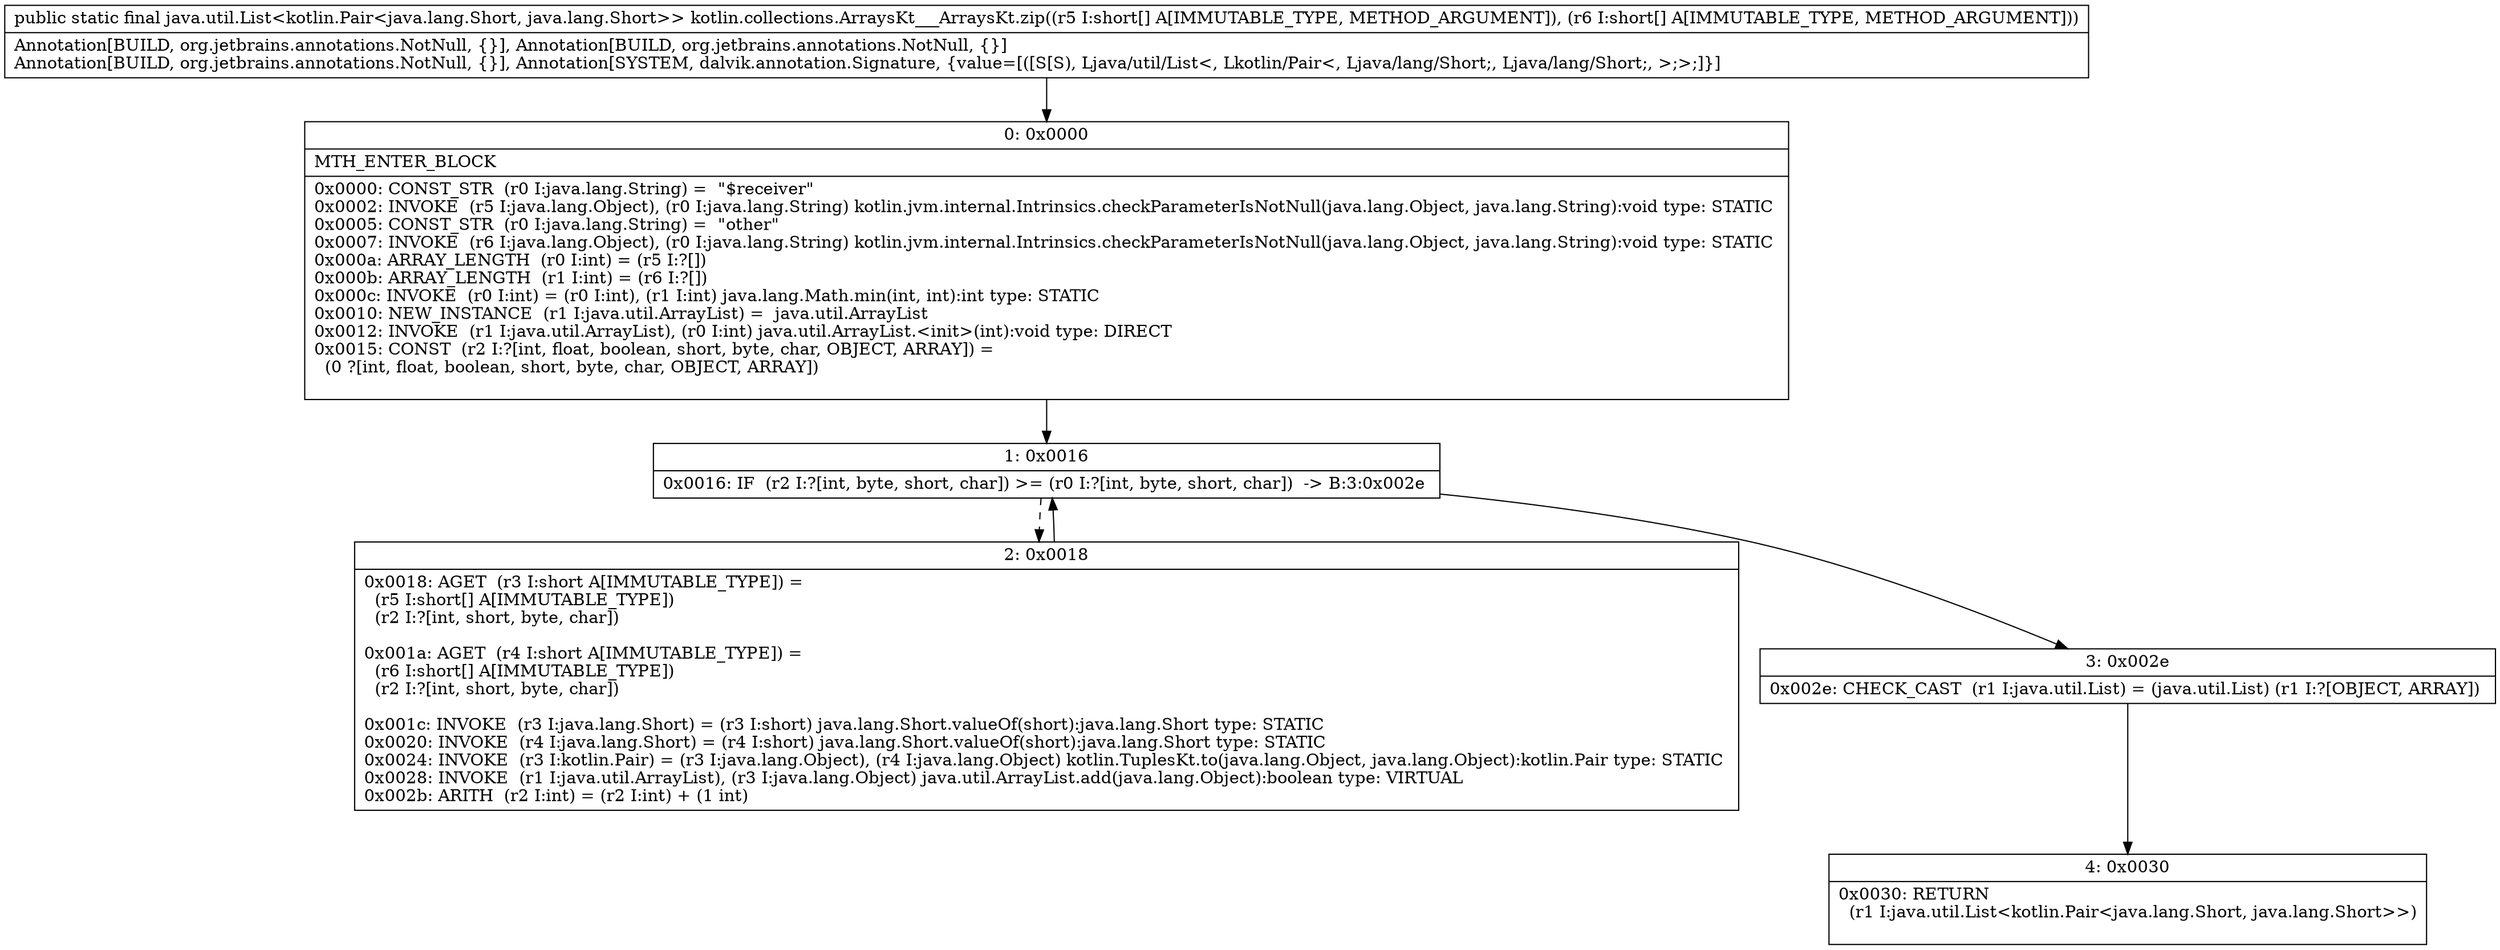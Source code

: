 digraph "CFG forkotlin.collections.ArraysKt___ArraysKt.zip([S[S)Ljava\/util\/List;" {
Node_0 [shape=record,label="{0\:\ 0x0000|MTH_ENTER_BLOCK\l|0x0000: CONST_STR  (r0 I:java.lang.String) =  \"$receiver\" \l0x0002: INVOKE  (r5 I:java.lang.Object), (r0 I:java.lang.String) kotlin.jvm.internal.Intrinsics.checkParameterIsNotNull(java.lang.Object, java.lang.String):void type: STATIC \l0x0005: CONST_STR  (r0 I:java.lang.String) =  \"other\" \l0x0007: INVOKE  (r6 I:java.lang.Object), (r0 I:java.lang.String) kotlin.jvm.internal.Intrinsics.checkParameterIsNotNull(java.lang.Object, java.lang.String):void type: STATIC \l0x000a: ARRAY_LENGTH  (r0 I:int) = (r5 I:?[]) \l0x000b: ARRAY_LENGTH  (r1 I:int) = (r6 I:?[]) \l0x000c: INVOKE  (r0 I:int) = (r0 I:int), (r1 I:int) java.lang.Math.min(int, int):int type: STATIC \l0x0010: NEW_INSTANCE  (r1 I:java.util.ArrayList) =  java.util.ArrayList \l0x0012: INVOKE  (r1 I:java.util.ArrayList), (r0 I:int) java.util.ArrayList.\<init\>(int):void type: DIRECT \l0x0015: CONST  (r2 I:?[int, float, boolean, short, byte, char, OBJECT, ARRAY]) = \l  (0 ?[int, float, boolean, short, byte, char, OBJECT, ARRAY])\l \l}"];
Node_1 [shape=record,label="{1\:\ 0x0016|0x0016: IF  (r2 I:?[int, byte, short, char]) \>= (r0 I:?[int, byte, short, char])  \-\> B:3:0x002e \l}"];
Node_2 [shape=record,label="{2\:\ 0x0018|0x0018: AGET  (r3 I:short A[IMMUTABLE_TYPE]) = \l  (r5 I:short[] A[IMMUTABLE_TYPE])\l  (r2 I:?[int, short, byte, char])\l \l0x001a: AGET  (r4 I:short A[IMMUTABLE_TYPE]) = \l  (r6 I:short[] A[IMMUTABLE_TYPE])\l  (r2 I:?[int, short, byte, char])\l \l0x001c: INVOKE  (r3 I:java.lang.Short) = (r3 I:short) java.lang.Short.valueOf(short):java.lang.Short type: STATIC \l0x0020: INVOKE  (r4 I:java.lang.Short) = (r4 I:short) java.lang.Short.valueOf(short):java.lang.Short type: STATIC \l0x0024: INVOKE  (r3 I:kotlin.Pair) = (r3 I:java.lang.Object), (r4 I:java.lang.Object) kotlin.TuplesKt.to(java.lang.Object, java.lang.Object):kotlin.Pair type: STATIC \l0x0028: INVOKE  (r1 I:java.util.ArrayList), (r3 I:java.lang.Object) java.util.ArrayList.add(java.lang.Object):boolean type: VIRTUAL \l0x002b: ARITH  (r2 I:int) = (r2 I:int) + (1 int) \l}"];
Node_3 [shape=record,label="{3\:\ 0x002e|0x002e: CHECK_CAST  (r1 I:java.util.List) = (java.util.List) (r1 I:?[OBJECT, ARRAY]) \l}"];
Node_4 [shape=record,label="{4\:\ 0x0030|0x0030: RETURN  \l  (r1 I:java.util.List\<kotlin.Pair\<java.lang.Short, java.lang.Short\>\>)\l \l}"];
MethodNode[shape=record,label="{public static final java.util.List\<kotlin.Pair\<java.lang.Short, java.lang.Short\>\> kotlin.collections.ArraysKt___ArraysKt.zip((r5 I:short[] A[IMMUTABLE_TYPE, METHOD_ARGUMENT]), (r6 I:short[] A[IMMUTABLE_TYPE, METHOD_ARGUMENT]))  | Annotation[BUILD, org.jetbrains.annotations.NotNull, \{\}], Annotation[BUILD, org.jetbrains.annotations.NotNull, \{\}]\lAnnotation[BUILD, org.jetbrains.annotations.NotNull, \{\}], Annotation[SYSTEM, dalvik.annotation.Signature, \{value=[([S[S), Ljava\/util\/List\<, Lkotlin\/Pair\<, Ljava\/lang\/Short;, Ljava\/lang\/Short;, \>;\>;]\}]\l}"];
MethodNode -> Node_0;
Node_0 -> Node_1;
Node_1 -> Node_2[style=dashed];
Node_1 -> Node_3;
Node_2 -> Node_1;
Node_3 -> Node_4;
}

